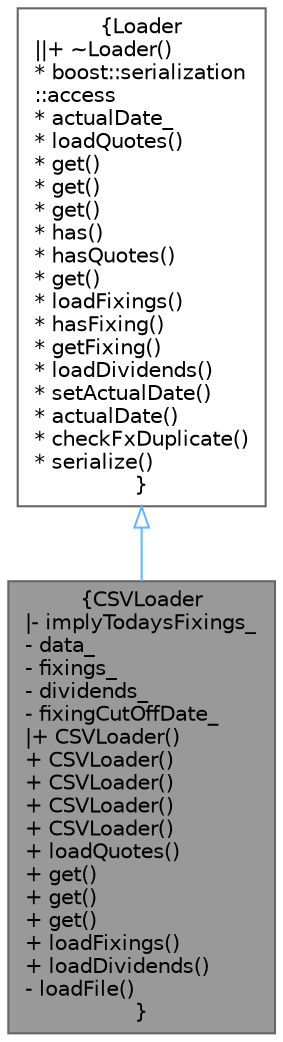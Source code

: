digraph "CSVLoader"
{
 // INTERACTIVE_SVG=YES
 // LATEX_PDF_SIZE
  bgcolor="transparent";
  edge [fontname=Helvetica,fontsize=10,labelfontname=Helvetica,labelfontsize=10];
  node [fontname=Helvetica,fontsize=10,shape=box,height=0.2,width=0.4];
  Node1 [label="{CSVLoader\n|- implyTodaysFixings_\l- data_\l- fixings_\l- dividends_\l- fixingCutOffDate_\l|+ CSVLoader()\l+ CSVLoader()\l+ CSVLoader()\l+ CSVLoader()\l+ CSVLoader()\l+ loadQuotes()\l+ get()\l+ get()\l+ get()\l+ loadFixings()\l+ loadDividends()\l- loadFile()\l}",height=0.2,width=0.4,color="gray40", fillcolor="grey60", style="filled", fontcolor="black",tooltip="Utility class for loading market quotes and fixings from a file."];
  Node2 -> Node1 [dir="back",color="steelblue1",style="solid",arrowtail="onormal"];
  Node2 [label="{Loader\n||+ ~Loader()\l* boost::serialization\l::access\l* actualDate_\l* loadQuotes()\l* get()\l* get()\l* get()\l* has()\l* hasQuotes()\l* get()\l* loadFixings()\l* hasFixing()\l* getFixing()\l* loadDividends()\l* setActualDate()\l* actualDate()\l* checkFxDuplicate()\l* serialize()\l}",height=0.2,width=0.4,color="gray40", fillcolor="white", style="filled",URL="$classore_1_1data_1_1_loader.html",tooltip="Market data loader base class."];
}
